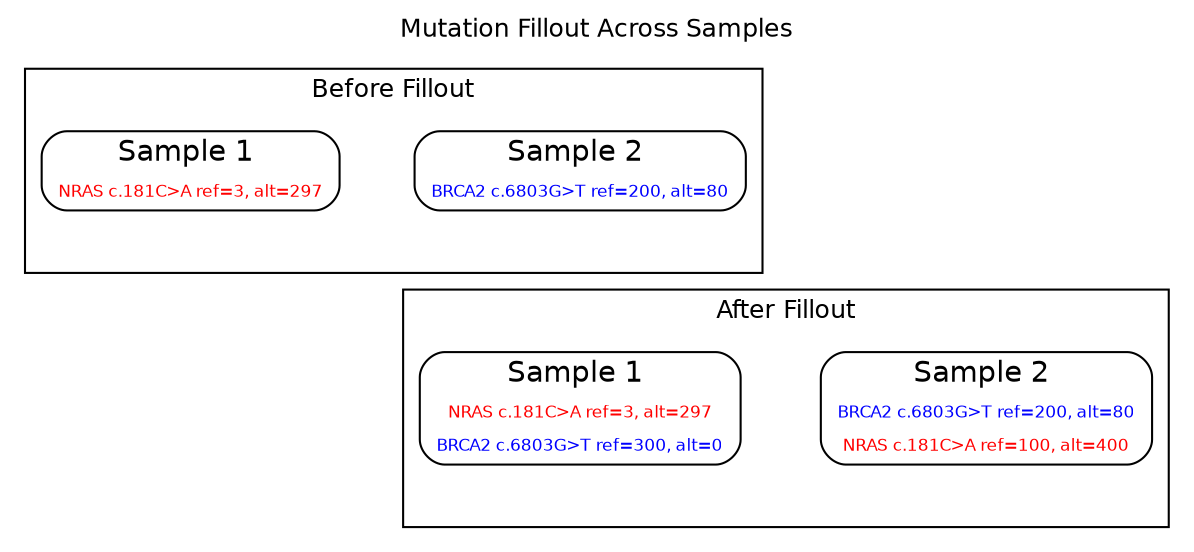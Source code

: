 /* https://graphviz.org/doc/info/attrs.html */
/* https://graphviz.org/doc/info/shapes.html#html */
/* https://www.freeformatter.com/html-entities.html */

/* compile with this command: */
/* dot fillout_diagram.dot -Tpdf -o fillout_diagram.pdf */

digraph workflow {
    label="Mutation Fillout Across Samples"
    labelloc="t"
    rankdir=LR; # edges align horizontally
    splines="ortho"
    /* graph [ bgcolor=lightgray, resolution=128, fontname=Arial, fontcolor=blue, fontsize=12 ]; */
    graph [fontname = "helvetica", compound=true, fontsize=12];
    node [fontname = "helvetica", style=rounded, shape=record];
    edge [fontname = "helvetica"];

/* a sample with a mutation */
Sample1_before[label=<
Sample 1 <BR/>
<FONT POINT-SIZE="8" COLOR="red"><BR/>NRAS c.181C&gt;A ref=3, alt=297</FONT>
>]

/* a sample without a mutation */
Sample2_before[label=<
Sample 2 <BR/>
<FONT POINT-SIZE="8" COLOR="blue"><BR/>BRCA2 c.6803G&gt;T ref=200, alt=80</FONT>
>]

/* sample after fillout */
Sample1_after[label=<
Sample 1 <BR/>
<FONT POINT-SIZE="8" COLOR="red"><BR/>NRAS c.181C&gt;A ref=3, alt=297</FONT><BR/>
<FONT POINT-SIZE="8" COLOR="blue"><BR/>BRCA2 c.6803G&gt;T ref=300, alt=0</FONT>
>]

Sample2_after[label=<
Sample 2 <BR/>
<FONT POINT-SIZE="8" COLOR="blue"><BR/>BRCA2 c.6803G&gt;T ref=200, alt=80</FONT><BR/>
<FONT POINT-SIZE="8" COLOR="red"><BR/>NRAS c.181C&gt;A ref=100, alt=400</FONT>
>]

    subgraph cluster_before_fillout { /* NOTE: label must start with "cluster" */
        label="Before Fillout"
        /* force them to display in this order next to each other */
        Sample1_before -> Sample2_before [style=invis]
        DUMMY_before [shape=point style=invis]
    }

    subgraph cluster_after_fillout {
        label="After Fillout"
        Sample1_after -> Sample2_after [style=invis]
        DUMMY_after [shape=point style=invis]
    }

    /* force order of clusters */
    /* connect the dmp2cmo subgraph to usages subgraph */
    DUMMY_before -> DUMMY_after [ltail=cluster_before_fillout lhead=cluster_after_fillout style=invis]
}
